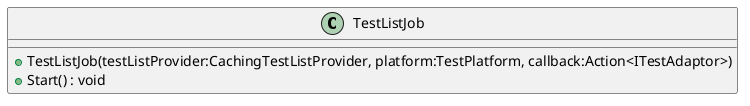@startuml
class TestListJob {
    + TestListJob(testListProvider:CachingTestListProvider, platform:TestPlatform, callback:Action<ITestAdaptor>)
    + Start() : void
}
@enduml
